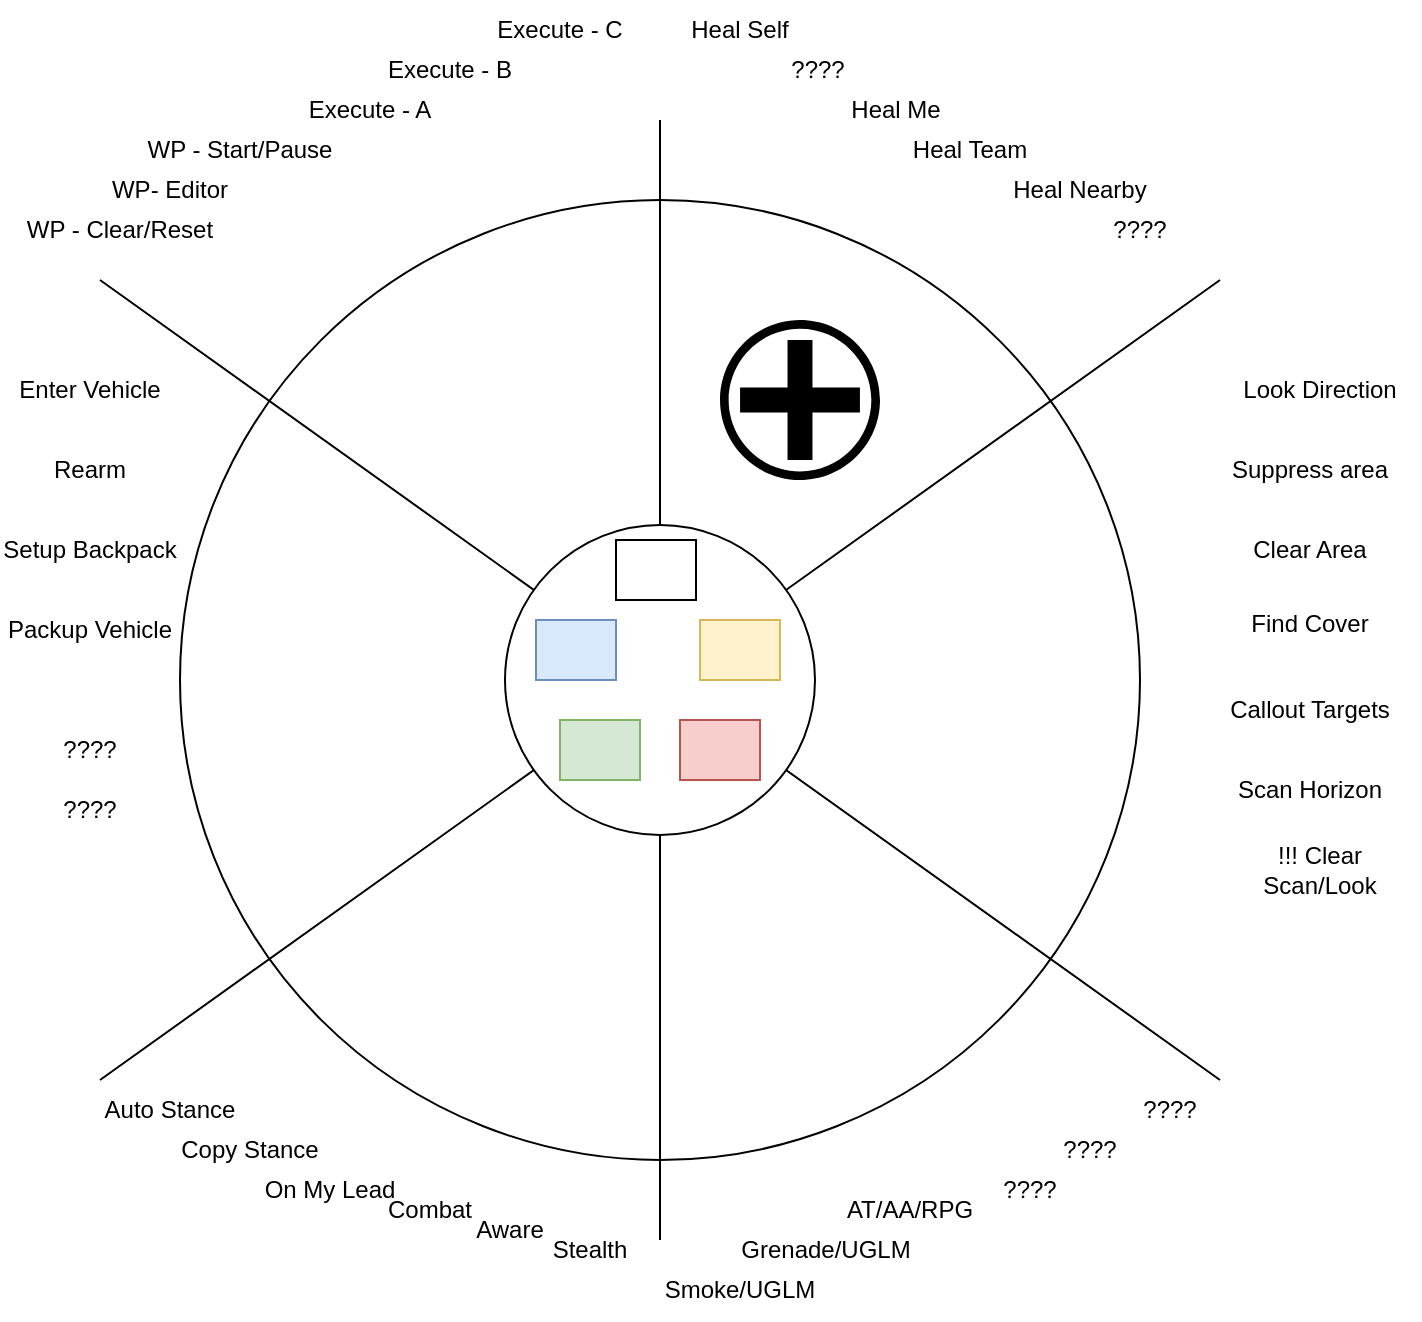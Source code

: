 <mxfile version="20.3.7" type="device" pages="3"><diagram id="dvJWUSckHkWTzIYLqf0P" name="Command Wheel"><mxGraphModel dx="1178" dy="641" grid="1" gridSize="10" guides="1" tooltips="1" connect="1" arrows="1" fold="1" page="1" pageScale="1" pageWidth="827" pageHeight="1169" math="0" shadow="0"><root><mxCell id="0"/><mxCell id="1" parent="0"/><mxCell id="EYbAFs2PSGVyyiCxNyqf-1" value="" style="ellipse;whiteSpace=wrap;html=1;aspect=fixed;" vertex="1" parent="1"><mxGeometry x="160" y="160" width="480" height="480" as="geometry"/></mxCell><mxCell id="EYbAFs2PSGVyyiCxNyqf-2" value="" style="endArrow=none;html=1;rounded=0;" edge="1" parent="1"><mxGeometry width="50" height="50" relative="1" as="geometry"><mxPoint x="680" y="600" as="sourcePoint"/><mxPoint x="120" y="200" as="targetPoint"/></mxGeometry></mxCell><mxCell id="EYbAFs2PSGVyyiCxNyqf-5" value="" style="endArrow=none;html=1;rounded=0;" edge="1" parent="1"><mxGeometry width="50" height="50" relative="1" as="geometry"><mxPoint x="120" y="600" as="sourcePoint"/><mxPoint x="680" y="200" as="targetPoint"/></mxGeometry></mxCell><mxCell id="EYbAFs2PSGVyyiCxNyqf-6" value="" style="endArrow=none;html=1;rounded=0;" edge="1" parent="1"><mxGeometry width="50" height="50" relative="1" as="geometry"><mxPoint x="400" y="680" as="sourcePoint"/><mxPoint x="400" y="120" as="targetPoint"/></mxGeometry></mxCell><mxCell id="EYbAFs2PSGVyyiCxNyqf-8" value="" style="shape=image;html=1;verticalAlign=top;verticalLabelPosition=bottom;labelBackgroundColor=#ffffff;imageAspect=0;aspect=fixed;image=https://cdn3.iconfinder.com/data/icons/essential-pack/32/21-Target-128.png" vertex="1" parent="1"><mxGeometry x="500" y="355" width="90" height="90" as="geometry"/></mxCell><mxCell id="EYbAFs2PSGVyyiCxNyqf-9" value="" style="shape=image;html=1;verticalAlign=top;verticalLabelPosition=bottom;labelBackgroundColor=#ffffff;imageAspect=0;aspect=fixed;image=https://cdn0.iconfinder.com/data/icons/education-1006/32/backpack_bag_school_travel_rucksack_luggage_schoolbag_baggage_backpacker_traveler-128.png" vertex="1" parent="1"><mxGeometry x="177" y="320" width="94" height="94" as="geometry"/></mxCell><mxCell id="EYbAFs2PSGVyyiCxNyqf-11" value="" style="shape=mxgraph.signs.healthcare.hospital_1;html=1;pointerEvents=1;fillColor=#000000;strokeColor=none;verticalLabelPosition=bottom;verticalAlign=top;align=center;" vertex="1" parent="1"><mxGeometry x="430" y="220" width="80" height="80" as="geometry"/></mxCell><mxCell id="EYbAFs2PSGVyyiCxNyqf-12" value="" style="shape=image;html=1;verticalAlign=top;verticalLabelPosition=bottom;labelBackgroundColor=#ffffff;imageAspect=0;aspect=fixed;image=https://cdn2.iconfinder.com/data/icons/css-vol-3/24/terrain-128.png" vertex="1" parent="1"><mxGeometry x="262" y="480" width="128" height="128" as="geometry"/></mxCell><mxCell id="EYbAFs2PSGVyyiCxNyqf-13" value="Heal Self" style="text;html=1;strokeColor=none;fillColor=none;align=center;verticalAlign=middle;whiteSpace=wrap;rounded=0;" vertex="1" parent="1"><mxGeometry x="410" y="60" width="60" height="30" as="geometry"/></mxCell><mxCell id="EYbAFs2PSGVyyiCxNyqf-14" value="????" style="text;html=1;strokeColor=none;fillColor=none;align=center;verticalAlign=middle;whiteSpace=wrap;rounded=0;" vertex="1" parent="1"><mxGeometry x="438" y="80" width="82" height="30" as="geometry"/></mxCell><mxCell id="EYbAFs2PSGVyyiCxNyqf-15" value="Heal Me" style="text;html=1;strokeColor=none;fillColor=none;align=center;verticalAlign=middle;whiteSpace=wrap;rounded=0;" vertex="1" parent="1"><mxGeometry x="487.5" y="100" width="60" height="30" as="geometry"/></mxCell><mxCell id="EYbAFs2PSGVyyiCxNyqf-16" value="Heal Team" style="text;html=1;strokeColor=none;fillColor=none;align=center;verticalAlign=middle;whiteSpace=wrap;rounded=0;" vertex="1" parent="1"><mxGeometry x="525" y="120" width="60" height="30" as="geometry"/></mxCell><mxCell id="EYbAFs2PSGVyyiCxNyqf-17" value="Heal Nearby" style="text;html=1;strokeColor=none;fillColor=none;align=center;verticalAlign=middle;whiteSpace=wrap;rounded=0;" vertex="1" parent="1"><mxGeometry x="570" y="140" width="80" height="30" as="geometry"/></mxCell><mxCell id="EYbAFs2PSGVyyiCxNyqf-21" value="" style="ellipse;whiteSpace=wrap;html=1;aspect=fixed;" vertex="1" parent="1"><mxGeometry x="322.5" y="322.5" width="155" height="155" as="geometry"/></mxCell><mxCell id="EYbAFs2PSGVyyiCxNyqf-23" value="" style="rounded=0;whiteSpace=wrap;html=1;fillColor=#dae8fc;strokeColor=#6c8ebf;" vertex="1" parent="1"><mxGeometry x="338" y="370" width="40" height="30" as="geometry"/></mxCell><mxCell id="EYbAFs2PSGVyyiCxNyqf-24" value="" style="rounded=0;whiteSpace=wrap;html=1;fillColor=#d5e8d4;strokeColor=#82b366;" vertex="1" parent="1"><mxGeometry x="350" y="420" width="40" height="30" as="geometry"/></mxCell><mxCell id="EYbAFs2PSGVyyiCxNyqf-25" value="" style="rounded=0;whiteSpace=wrap;html=1;fillColor=#f8cecc;strokeColor=#b85450;" vertex="1" parent="1"><mxGeometry x="410" y="420" width="40" height="30" as="geometry"/></mxCell><mxCell id="EYbAFs2PSGVyyiCxNyqf-26" value="" style="rounded=0;whiteSpace=wrap;html=1;fillColor=#fff2cc;strokeColor=#d6b656;" vertex="1" parent="1"><mxGeometry x="420" y="370" width="40" height="30" as="geometry"/></mxCell><mxCell id="EYbAFs2PSGVyyiCxNyqf-28" value="" style="rounded=0;whiteSpace=wrap;html=1;" vertex="1" parent="1"><mxGeometry x="378" y="330" width="40" height="30" as="geometry"/></mxCell><mxCell id="EYbAFs2PSGVyyiCxNyqf-29" value="????" style="text;html=1;strokeColor=none;fillColor=none;align=center;verticalAlign=middle;whiteSpace=wrap;rounded=0;" vertex="1" parent="1"><mxGeometry x="610" y="600" width="90" height="30" as="geometry"/></mxCell><mxCell id="EYbAFs2PSGVyyiCxNyqf-30" value="Suppress area" style="text;html=1;strokeColor=none;fillColor=none;align=center;verticalAlign=middle;whiteSpace=wrap;rounded=0;" vertex="1" parent="1"><mxGeometry x="680" y="280" width="90" height="30" as="geometry"/></mxCell><mxCell id="EYbAFs2PSGVyyiCxNyqf-31" value="Clear Area" style="text;html=1;strokeColor=none;fillColor=none;align=center;verticalAlign=middle;whiteSpace=wrap;rounded=0;" vertex="1" parent="1"><mxGeometry x="680" y="320" width="90" height="30" as="geometry"/></mxCell><mxCell id="EYbAFs2PSGVyyiCxNyqf-32" value="Find Cover" style="text;html=1;strokeColor=none;fillColor=none;align=center;verticalAlign=middle;whiteSpace=wrap;rounded=0;" vertex="1" parent="1"><mxGeometry x="680" y="357" width="90" height="30" as="geometry"/></mxCell><mxCell id="EYbAFs2PSGVyyiCxNyqf-33" value="Callout Targets" style="text;html=1;strokeColor=none;fillColor=none;align=center;verticalAlign=middle;whiteSpace=wrap;rounded=0;" vertex="1" parent="1"><mxGeometry x="680" y="400" width="90" height="30" as="geometry"/></mxCell><mxCell id="EYbAFs2PSGVyyiCxNyqf-34" value="Scan Horizon" style="text;html=1;strokeColor=none;fillColor=none;align=center;verticalAlign=middle;whiteSpace=wrap;rounded=0;" vertex="1" parent="1"><mxGeometry x="680" y="440" width="90" height="30" as="geometry"/></mxCell><mxCell id="EYbAFs2PSGVyyiCxNyqf-35" value="Aware" style="text;html=1;strokeColor=none;fillColor=none;align=center;verticalAlign=middle;whiteSpace=wrap;rounded=0;" vertex="1" parent="1"><mxGeometry x="280" y="660" width="90" height="30" as="geometry"/></mxCell><mxCell id="EYbAFs2PSGVyyiCxNyqf-36" value="????" style="text;html=1;strokeColor=none;fillColor=none;align=center;verticalAlign=middle;whiteSpace=wrap;rounded=0;" vertex="1" parent="1"><mxGeometry x="610" y="160" width="60" height="30" as="geometry"/></mxCell><mxCell id="EYbAFs2PSGVyyiCxNyqf-37" value="Stealth" style="text;html=1;strokeColor=none;fillColor=none;align=center;verticalAlign=middle;whiteSpace=wrap;rounded=0;" vertex="1" parent="1"><mxGeometry x="320" y="670" width="90" height="30" as="geometry"/></mxCell><mxCell id="EYbAFs2PSGVyyiCxNyqf-38" value="Combat" style="text;html=1;strokeColor=none;fillColor=none;align=center;verticalAlign=middle;whiteSpace=wrap;rounded=0;" vertex="1" parent="1"><mxGeometry x="240" y="650" width="90" height="30" as="geometry"/></mxCell><mxCell id="EYbAFs2PSGVyyiCxNyqf-39" value="Copy Stance" style="text;html=1;strokeColor=none;fillColor=none;align=center;verticalAlign=middle;whiteSpace=wrap;rounded=0;" vertex="1" parent="1"><mxGeometry x="150" y="620" width="90" height="30" as="geometry"/></mxCell><mxCell id="EYbAFs2PSGVyyiCxNyqf-40" value="Execute - A" style="text;html=1;strokeColor=none;fillColor=none;align=center;verticalAlign=middle;whiteSpace=wrap;rounded=0;" vertex="1" parent="1"><mxGeometry x="210" y="100" width="90" height="30" as="geometry"/></mxCell><mxCell id="EYbAFs2PSGVyyiCxNyqf-41" value="Auto Stance" style="text;html=1;strokeColor=none;fillColor=none;align=center;verticalAlign=middle;whiteSpace=wrap;rounded=0;" vertex="1" parent="1"><mxGeometry x="110" y="600" width="90" height="30" as="geometry"/></mxCell><mxCell id="EYbAFs2PSGVyyiCxNyqf-42" value="Enter Vehicle" style="text;html=1;strokeColor=none;fillColor=none;align=center;verticalAlign=middle;whiteSpace=wrap;rounded=0;" vertex="1" parent="1"><mxGeometry x="70" y="240" width="90" height="30" as="geometry"/></mxCell><mxCell id="EYbAFs2PSGVyyiCxNyqf-43" value="Rearm" style="text;html=1;strokeColor=none;fillColor=none;align=center;verticalAlign=middle;whiteSpace=wrap;rounded=0;" vertex="1" parent="1"><mxGeometry x="70" y="280" width="90" height="30" as="geometry"/></mxCell><mxCell id="EYbAFs2PSGVyyiCxNyqf-44" value="Packup Vehicle" style="text;html=1;strokeColor=none;fillColor=none;align=center;verticalAlign=middle;whiteSpace=wrap;rounded=0;" vertex="1" parent="1"><mxGeometry x="70" y="360" width="90" height="30" as="geometry"/></mxCell><mxCell id="EYbAFs2PSGVyyiCxNyqf-45" value="Setup Backpack" style="text;html=1;strokeColor=none;fillColor=none;align=center;verticalAlign=middle;whiteSpace=wrap;rounded=0;" vertex="1" parent="1"><mxGeometry x="70" y="320" width="90" height="30" as="geometry"/></mxCell><mxCell id="EYbAFs2PSGVyyiCxNyqf-47" value="" style="shape=image;html=1;verticalAlign=top;verticalLabelPosition=bottom;labelBackgroundColor=#ffffff;imageAspect=0;aspect=fixed;image=https://cdn3.iconfinder.com/data/icons/user-interface-797/32/User_interface_flag_navigation_destination_location_UI-128.png" vertex="1" parent="1"><mxGeometry x="280" y="206" width="98" height="98" as="geometry"/></mxCell><mxCell id="EYbAFs2PSGVyyiCxNyqf-48" value="WP - Clear/Reset" style="text;html=1;strokeColor=none;fillColor=none;align=center;verticalAlign=middle;whiteSpace=wrap;rounded=0;" vertex="1" parent="1"><mxGeometry x="80" y="160" width="100" height="30" as="geometry"/></mxCell><mxCell id="EYbAFs2PSGVyyiCxNyqf-52" value="WP- Editor" style="text;html=1;strokeColor=none;fillColor=none;align=center;verticalAlign=middle;whiteSpace=wrap;rounded=0;" vertex="1" parent="1"><mxGeometry x="110" y="140" width="90" height="30" as="geometry"/></mxCell><mxCell id="EYbAFs2PSGVyyiCxNyqf-53" value="????" style="text;html=1;strokeColor=none;fillColor=none;align=center;verticalAlign=middle;whiteSpace=wrap;rounded=0;fontStyle=0" vertex="1" parent="1"><mxGeometry x="70" y="420" width="90" height="30" as="geometry"/></mxCell><mxCell id="EYbAFs2PSGVyyiCxNyqf-54" value="????" style="text;html=1;strokeColor=none;fillColor=none;align=center;verticalAlign=middle;whiteSpace=wrap;rounded=0;" vertex="1" parent="1"><mxGeometry x="70" y="450" width="90" height="30" as="geometry"/></mxCell><mxCell id="EYbAFs2PSGVyyiCxNyqf-56" value="WP - Start/Pause" style="text;html=1;strokeColor=none;fillColor=none;align=center;verticalAlign=middle;whiteSpace=wrap;rounded=0;" vertex="1" parent="1"><mxGeometry x="140" y="120" width="100" height="30" as="geometry"/></mxCell><mxCell id="EYbAFs2PSGVyyiCxNyqf-57" value="????" style="text;html=1;strokeColor=none;fillColor=none;align=center;verticalAlign=middle;whiteSpace=wrap;rounded=0;" vertex="1" parent="1"><mxGeometry x="570" y="620" width="90" height="30" as="geometry"/></mxCell><mxCell id="EYbAFs2PSGVyyiCxNyqf-58" value="Smoke/UGLM" style="text;html=1;strokeColor=none;fillColor=none;align=center;verticalAlign=middle;whiteSpace=wrap;rounded=0;" vertex="1" parent="1"><mxGeometry x="395" y="690" width="90" height="30" as="geometry"/></mxCell><mxCell id="EYbAFs2PSGVyyiCxNyqf-59" value="Grenade/UGLM" style="text;html=1;strokeColor=none;fillColor=none;align=center;verticalAlign=middle;whiteSpace=wrap;rounded=0;" vertex="1" parent="1"><mxGeometry x="438" y="670" width="90" height="30" as="geometry"/></mxCell><mxCell id="EYbAFs2PSGVyyiCxNyqf-60" value="????" style="text;html=1;strokeColor=none;fillColor=none;align=center;verticalAlign=middle;whiteSpace=wrap;rounded=0;" vertex="1" parent="1"><mxGeometry x="540" y="640" width="90" height="30" as="geometry"/></mxCell><mxCell id="EYbAFs2PSGVyyiCxNyqf-61" value="Look Direction" style="text;html=1;strokeColor=none;fillColor=none;align=center;verticalAlign=middle;whiteSpace=wrap;rounded=0;" vertex="1" parent="1"><mxGeometry x="680" y="240" width="100" height="30" as="geometry"/></mxCell><mxCell id="EYbAFs2PSGVyyiCxNyqf-62" value="Execute - B" style="text;html=1;strokeColor=none;fillColor=none;align=center;verticalAlign=middle;whiteSpace=wrap;rounded=0;" vertex="1" parent="1"><mxGeometry x="250" y="80" width="90" height="30" as="geometry"/></mxCell><mxCell id="EYbAFs2PSGVyyiCxNyqf-63" value="Execute - C" style="text;html=1;strokeColor=none;fillColor=none;align=center;verticalAlign=middle;whiteSpace=wrap;rounded=0;" vertex="1" parent="1"><mxGeometry x="305" y="60" width="90" height="30" as="geometry"/></mxCell><mxCell id="EYbAFs2PSGVyyiCxNyqf-64" value="AT/AA/RPG" style="text;html=1;strokeColor=none;fillColor=none;align=center;verticalAlign=middle;whiteSpace=wrap;rounded=0;" vertex="1" parent="1"><mxGeometry x="480" y="650" width="90" height="30" as="geometry"/></mxCell><mxCell id="EYbAFs2PSGVyyiCxNyqf-65" value="On My Lead" style="text;html=1;strokeColor=none;fillColor=none;align=center;verticalAlign=middle;whiteSpace=wrap;rounded=0;" vertex="1" parent="1"><mxGeometry x="190" y="640" width="90" height="30" as="geometry"/></mxCell><mxCell id="EYbAFs2PSGVyyiCxNyqf-67" value="!!! Clear Scan/Look" style="text;html=1;strokeColor=none;fillColor=none;align=center;verticalAlign=middle;whiteSpace=wrap;rounded=0;" vertex="1" parent="1"><mxGeometry x="680" y="480" width="100" height="30" as="geometry"/></mxCell></root></mxGraphModel></diagram><diagram id="5r5x9GeGBSmVMFHBjk5V" name="Revive Workflow"><mxGraphModel dx="2062" dy="1122" grid="1" gridSize="10" guides="1" tooltips="1" connect="1" arrows="1" fold="1" page="1" pageScale="1" pageWidth="827" pageHeight="1169" math="0" shadow="0"><root><mxCell id="0"/><mxCell id="1" parent="0"/></root></mxGraphModel></diagram><diagram id="UgC1_A9b06Lh3UELNJmK" name="Command Help"><mxGraphModel dx="2062" dy="1122" grid="1" gridSize="10" guides="1" tooltips="1" connect="1" arrows="1" fold="1" page="1" pageScale="1" pageWidth="827" pageHeight="1169" math="0" shadow="0"><root><mxCell id="0"/><mxCell id="1" parent="0"/></root></mxGraphModel></diagram></mxfile>
